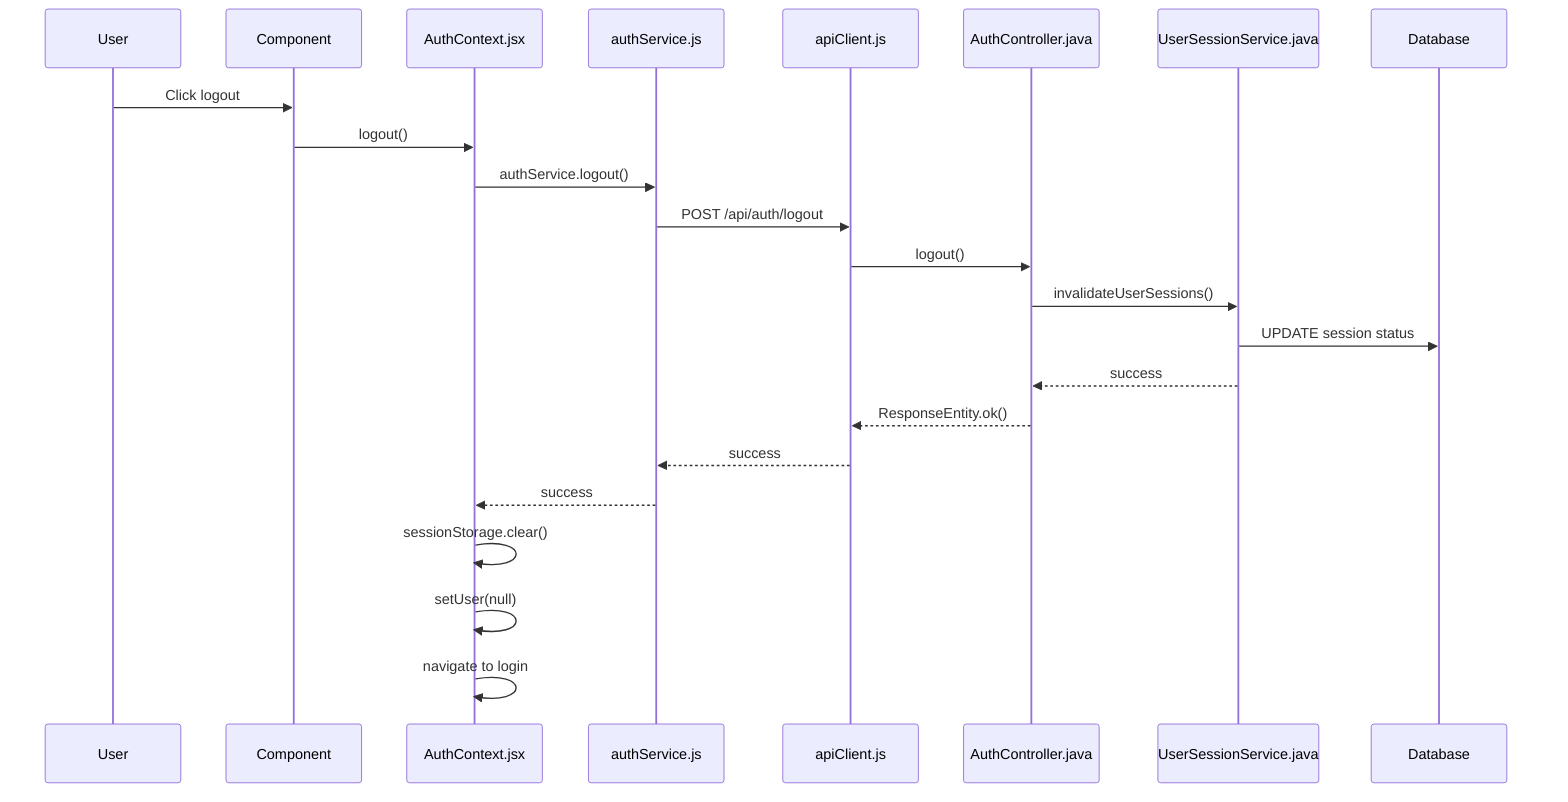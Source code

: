 sequenceDiagram
    participant U as User
    participant Comp as Component
    participant AC as AuthContext.jsx
    participant AS as authService.js
    participant API as apiClient.js
    participant AuthC as AuthController.java
    participant USS as UserSessionService.java
    participant DB as Database

    U->>Comp: Click logout
    Comp->>AC: logout()
    AC->>AS: authService.logout()
    AS->>API: POST /api/auth/logout
    API->>AuthC: logout()
    AuthC->>USS: invalidateUserSessions()
    USS->>DB: UPDATE session status
    USS-->>AuthC: success
    AuthC-->>API: ResponseEntity.ok()
    API-->>AS: success
    AS-->>AC: success
    AC->>AC: sessionStorage.clear()
    AC->>AC: setUser(null)
    AC->>AC: navigate to login